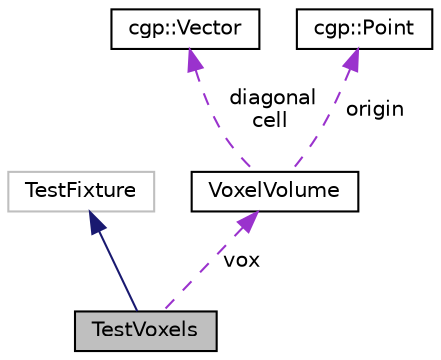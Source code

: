 digraph "TestVoxels"
{
  edge [fontname="Helvetica",fontsize="10",labelfontname="Helvetica",labelfontsize="10"];
  node [fontname="Helvetica",fontsize="10",shape=record];
  Node2 [label="TestVoxels",height=0.2,width=0.4,color="black", fillcolor="grey75", style="filled", fontcolor="black"];
  Node3 -> Node2 [dir="back",color="midnightblue",fontsize="10",style="solid",fontname="Helvetica"];
  Node3 [label="TestFixture",height=0.2,width=0.4,color="grey75", fillcolor="white", style="filled"];
  Node4 -> Node2 [dir="back",color="darkorchid3",fontsize="10",style="dashed",label=" vox" ,fontname="Helvetica"];
  Node4 [label="VoxelVolume",height=0.2,width=0.4,color="black", fillcolor="white", style="filled",URL="$classVoxelVolume.html",tooltip="A cuboid volume regularly subdivided into uniformly sized cubes (voxels). "];
  Node5 -> Node4 [dir="back",color="darkorchid3",fontsize="10",style="dashed",label=" diagonal\ncell" ,fontname="Helvetica"];
  Node5 [label="cgp::Vector",height=0.2,width=0.4,color="black", fillcolor="white", style="filled",URL="$classcgp_1_1Vector.html"];
  Node6 -> Node4 [dir="back",color="darkorchid3",fontsize="10",style="dashed",label=" origin" ,fontname="Helvetica"];
  Node6 [label="cgp::Point",height=0.2,width=0.4,color="black", fillcolor="white", style="filled",URL="$classcgp_1_1Point.html"];
}
